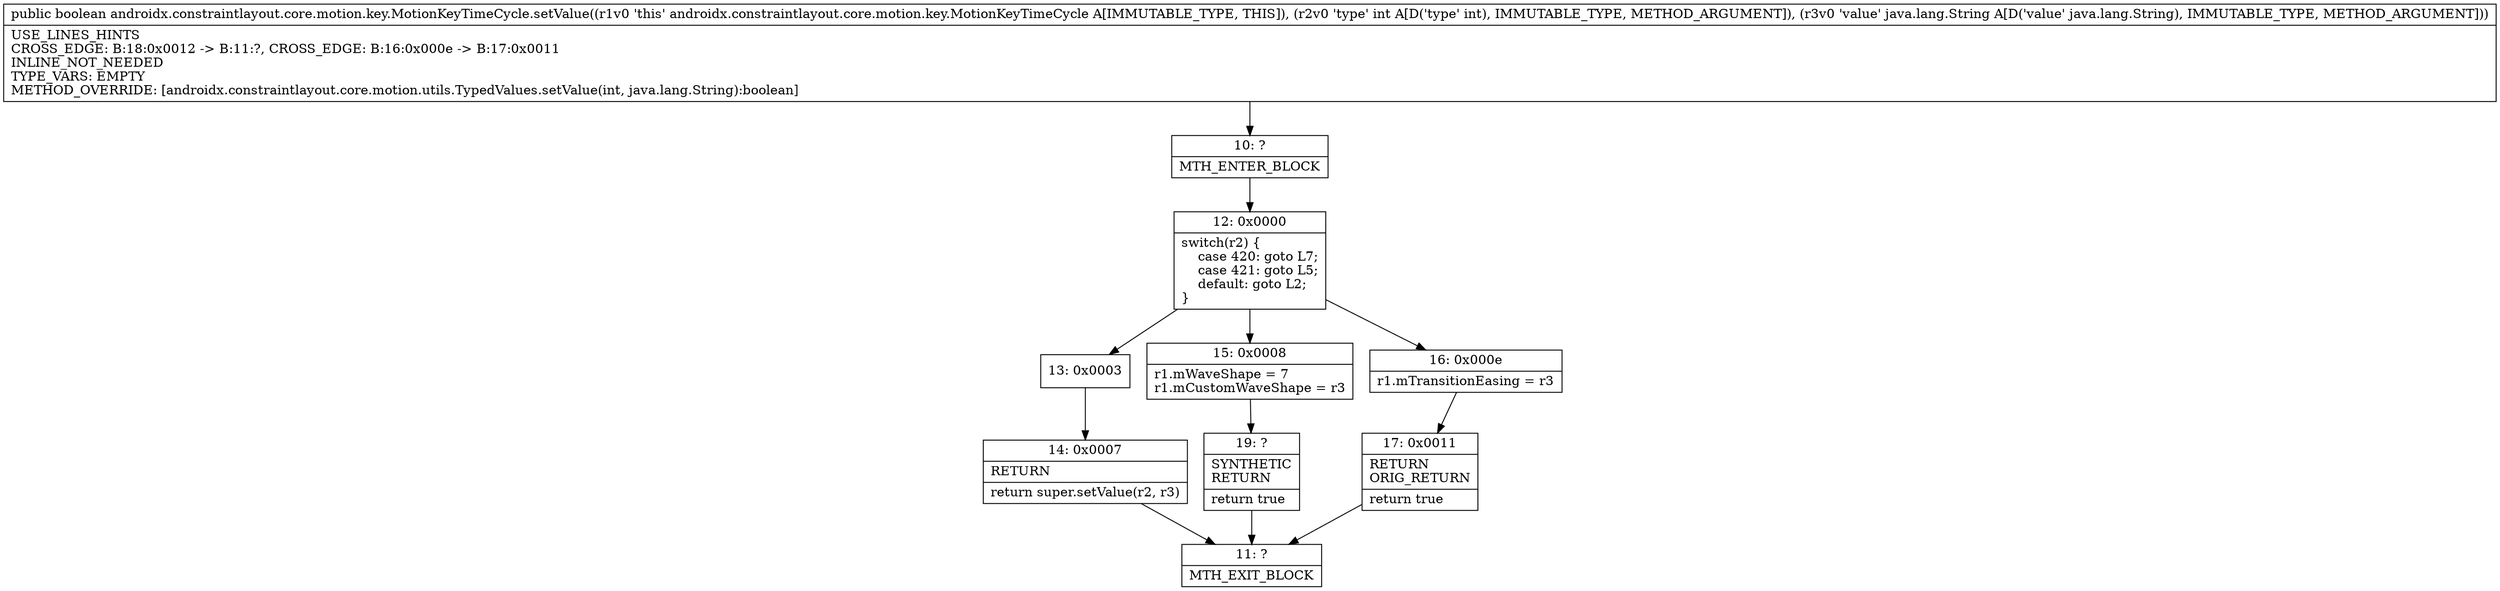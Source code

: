 digraph "CFG forandroidx.constraintlayout.core.motion.key.MotionKeyTimeCycle.setValue(ILjava\/lang\/String;)Z" {
Node_10 [shape=record,label="{10\:\ ?|MTH_ENTER_BLOCK\l}"];
Node_12 [shape=record,label="{12\:\ 0x0000|switch(r2) \{\l    case 420: goto L7;\l    case 421: goto L5;\l    default: goto L2;\l\}\l}"];
Node_13 [shape=record,label="{13\:\ 0x0003}"];
Node_14 [shape=record,label="{14\:\ 0x0007|RETURN\l|return super.setValue(r2, r3)\l}"];
Node_11 [shape=record,label="{11\:\ ?|MTH_EXIT_BLOCK\l}"];
Node_15 [shape=record,label="{15\:\ 0x0008|r1.mWaveShape = 7\lr1.mCustomWaveShape = r3\l}"];
Node_19 [shape=record,label="{19\:\ ?|SYNTHETIC\lRETURN\l|return true\l}"];
Node_16 [shape=record,label="{16\:\ 0x000e|r1.mTransitionEasing = r3\l}"];
Node_17 [shape=record,label="{17\:\ 0x0011|RETURN\lORIG_RETURN\l|return true\l}"];
MethodNode[shape=record,label="{public boolean androidx.constraintlayout.core.motion.key.MotionKeyTimeCycle.setValue((r1v0 'this' androidx.constraintlayout.core.motion.key.MotionKeyTimeCycle A[IMMUTABLE_TYPE, THIS]), (r2v0 'type' int A[D('type' int), IMMUTABLE_TYPE, METHOD_ARGUMENT]), (r3v0 'value' java.lang.String A[D('value' java.lang.String), IMMUTABLE_TYPE, METHOD_ARGUMENT]))  | USE_LINES_HINTS\lCROSS_EDGE: B:18:0x0012 \-\> B:11:?, CROSS_EDGE: B:16:0x000e \-\> B:17:0x0011\lINLINE_NOT_NEEDED\lTYPE_VARS: EMPTY\lMETHOD_OVERRIDE: [androidx.constraintlayout.core.motion.utils.TypedValues.setValue(int, java.lang.String):boolean]\l}"];
MethodNode -> Node_10;Node_10 -> Node_12;
Node_12 -> Node_13;
Node_12 -> Node_15;
Node_12 -> Node_16;
Node_13 -> Node_14;
Node_14 -> Node_11;
Node_15 -> Node_19;
Node_19 -> Node_11;
Node_16 -> Node_17;
Node_17 -> Node_11;
}

